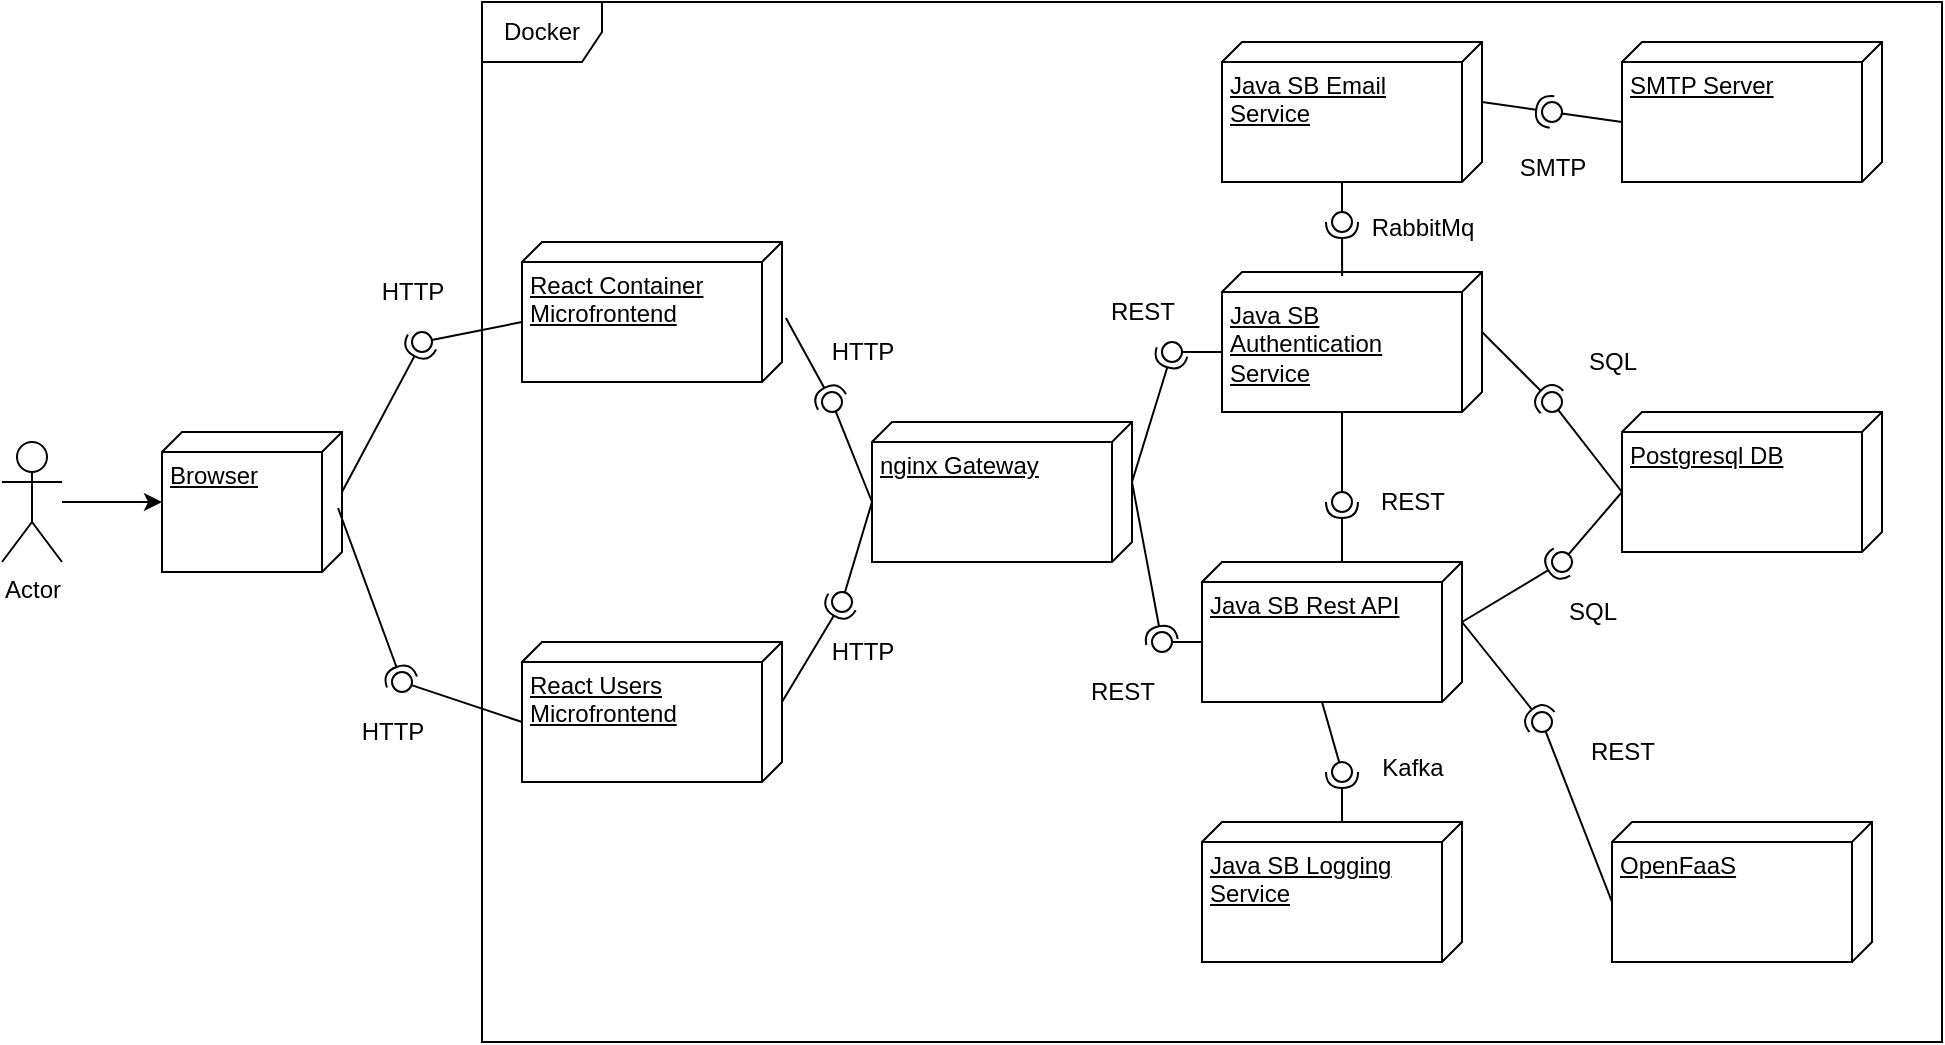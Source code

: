 <mxfile version="26.0.5">
  <diagram name="Page-1" id="EWzuyKftOrHQ166xyoJ7">
    <mxGraphModel dx="1050" dy="530" grid="1" gridSize="10" guides="1" tooltips="1" connect="1" arrows="1" fold="1" page="1" pageScale="1" pageWidth="850" pageHeight="1100" math="0" shadow="0">
      <root>
        <mxCell id="0" />
        <mxCell id="1" parent="0" />
        <mxCell id="LJ4RP3-PK-zejF273FP6-8" style="edgeStyle=orthogonalEdgeStyle;rounded=0;orthogonalLoop=1;jettySize=auto;html=1;" edge="1" parent="1" source="FLdNGBb2ecAPK7c12yjc-2" target="LJ4RP3-PK-zejF273FP6-4">
          <mxGeometry relative="1" as="geometry" />
        </mxCell>
        <mxCell id="FLdNGBb2ecAPK7c12yjc-2" value="Actor" style="shape=umlActor;verticalLabelPosition=bottom;verticalAlign=top;html=1;" parent="1" vertex="1">
          <mxGeometry x="10" y="220" width="30" height="60" as="geometry" />
        </mxCell>
        <mxCell id="LJ4RP3-PK-zejF273FP6-3" value="" style="ellipse;whiteSpace=wrap;html=1;align=center;aspect=fixed;fillColor=none;strokeColor=none;resizable=0;perimeter=centerPerimeter;rotatable=0;allowArrows=0;points=[];outlineConnect=1;" vertex="1" parent="1">
          <mxGeometry x="415" y="280" width="10" height="10" as="geometry" />
        </mxCell>
        <mxCell id="LJ4RP3-PK-zejF273FP6-4" value="Browser" style="verticalAlign=top;align=left;spacingTop=8;spacingLeft=2;spacingRight=12;shape=cube;size=10;direction=south;fontStyle=4;html=1;whiteSpace=wrap;" vertex="1" parent="1">
          <mxGeometry x="90" y="215" width="90" height="70" as="geometry" />
        </mxCell>
        <mxCell id="LJ4RP3-PK-zejF273FP6-10" value="&lt;div&gt;React Container Microfrontend&lt;/div&gt;" style="verticalAlign=top;align=left;spacingTop=8;spacingLeft=2;spacingRight=12;shape=cube;size=10;direction=south;fontStyle=4;html=1;whiteSpace=wrap;" vertex="1" parent="1">
          <mxGeometry x="270" y="120" width="130" height="70" as="geometry" />
        </mxCell>
        <mxCell id="LJ4RP3-PK-zejF273FP6-12" value="React Users Microfrontend" style="verticalAlign=top;align=left;spacingTop=8;spacingLeft=2;spacingRight=12;shape=cube;size=10;direction=south;fontStyle=4;html=1;whiteSpace=wrap;" vertex="1" parent="1">
          <mxGeometry x="270" y="320" width="130" height="70" as="geometry" />
        </mxCell>
        <mxCell id="LJ4RP3-PK-zejF273FP6-13" value="" style="rounded=0;orthogonalLoop=1;jettySize=auto;html=1;endArrow=halfCircle;endFill=0;endSize=6;strokeWidth=1;sketch=0;exitX=0;exitY=0;exitDx=30;exitDy=0;exitPerimeter=0;" edge="1" parent="1" source="LJ4RP3-PK-zejF273FP6-4">
          <mxGeometry relative="1" as="geometry">
            <mxPoint x="220" y="250" as="sourcePoint" />
            <mxPoint x="220" y="170" as="targetPoint" />
          </mxGeometry>
        </mxCell>
        <mxCell id="LJ4RP3-PK-zejF273FP6-14" value="" style="rounded=0;orthogonalLoop=1;jettySize=auto;html=1;endArrow=oval;endFill=0;sketch=0;sourcePerimeterSpacing=0;targetPerimeterSpacing=0;endSize=10;exitX=0;exitY=0;exitDx=40;exitDy=130;exitPerimeter=0;" edge="1" parent="1" source="LJ4RP3-PK-zejF273FP6-10">
          <mxGeometry relative="1" as="geometry">
            <mxPoint x="180" y="250" as="sourcePoint" />
            <mxPoint x="220" y="170" as="targetPoint" />
          </mxGeometry>
        </mxCell>
        <mxCell id="LJ4RP3-PK-zejF273FP6-15" value="" style="ellipse;whiteSpace=wrap;html=1;align=center;aspect=fixed;fillColor=none;strokeColor=none;resizable=0;perimeter=centerPerimeter;rotatable=0;allowArrows=0;points=[];outlineConnect=1;" vertex="1" parent="1">
          <mxGeometry x="195" y="245" width="10" height="10" as="geometry" />
        </mxCell>
        <mxCell id="LJ4RP3-PK-zejF273FP6-16" value="" style="rounded=0;orthogonalLoop=1;jettySize=auto;html=1;endArrow=halfCircle;endFill=0;endSize=6;strokeWidth=1;sketch=0;exitX=0.543;exitY=0.022;exitDx=0;exitDy=0;exitPerimeter=0;" edge="1" parent="1" source="LJ4RP3-PK-zejF273FP6-4">
          <mxGeometry relative="1" as="geometry">
            <mxPoint x="220" y="250" as="sourcePoint" />
            <mxPoint x="210" y="340" as="targetPoint" />
          </mxGeometry>
        </mxCell>
        <mxCell id="LJ4RP3-PK-zejF273FP6-17" value="" style="rounded=0;orthogonalLoop=1;jettySize=auto;html=1;endArrow=oval;endFill=0;sketch=0;sourcePerimeterSpacing=0;targetPerimeterSpacing=0;endSize=10;exitX=0;exitY=0;exitDx=40;exitDy=130;exitPerimeter=0;" edge="1" parent="1" source="LJ4RP3-PK-zejF273FP6-12">
          <mxGeometry relative="1" as="geometry">
            <mxPoint x="180" y="250" as="sourcePoint" />
            <mxPoint x="210" y="340" as="targetPoint" />
          </mxGeometry>
        </mxCell>
        <mxCell id="LJ4RP3-PK-zejF273FP6-18" value="" style="ellipse;whiteSpace=wrap;html=1;align=center;aspect=fixed;fillColor=none;strokeColor=none;resizable=0;perimeter=centerPerimeter;rotatable=0;allowArrows=0;points=[];outlineConnect=1;" vertex="1" parent="1">
          <mxGeometry x="195" y="245" width="10" height="10" as="geometry" />
        </mxCell>
        <mxCell id="LJ4RP3-PK-zejF273FP6-20" value="&lt;div&gt;nginx Gateway&lt;br&gt;&lt;/div&gt;" style="verticalAlign=top;align=left;spacingTop=8;spacingLeft=2;spacingRight=12;shape=cube;size=10;direction=south;fontStyle=4;html=1;whiteSpace=wrap;" vertex="1" parent="1">
          <mxGeometry x="445" y="210" width="130" height="70" as="geometry" />
        </mxCell>
        <mxCell id="LJ4RP3-PK-zejF273FP6-21" value="" style="rounded=0;orthogonalLoop=1;jettySize=auto;html=1;endArrow=halfCircle;endFill=0;endSize=6;strokeWidth=1;sketch=0;exitX=0.543;exitY=-0.015;exitDx=0;exitDy=0;exitPerimeter=0;entryX=1;entryY=1.1;entryDx=0;entryDy=0;entryPerimeter=0;" edge="1" target="LJ4RP3-PK-zejF273FP6-23" parent="1" source="LJ4RP3-PK-zejF273FP6-10">
          <mxGeometry relative="1" as="geometry">
            <mxPoint x="440" y="155" as="sourcePoint" />
            <mxPoint x="420" y="210" as="targetPoint" />
          </mxGeometry>
        </mxCell>
        <mxCell id="LJ4RP3-PK-zejF273FP6-22" value="" style="rounded=0;orthogonalLoop=1;jettySize=auto;html=1;endArrow=oval;endFill=0;sketch=0;sourcePerimeterSpacing=0;targetPerimeterSpacing=0;endSize=10;exitX=0;exitY=0;exitDx=40;exitDy=130;exitPerimeter=0;" edge="1" target="LJ4RP3-PK-zejF273FP6-23" parent="1" source="LJ4RP3-PK-zejF273FP6-20">
          <mxGeometry relative="1" as="geometry">
            <mxPoint x="390" y="240" as="sourcePoint" />
          </mxGeometry>
        </mxCell>
        <mxCell id="LJ4RP3-PK-zejF273FP6-23" value="" style="ellipse;whiteSpace=wrap;html=1;align=center;aspect=fixed;fillColor=none;strokeColor=none;resizable=0;perimeter=centerPerimeter;rotatable=0;allowArrows=0;points=[];outlineConnect=1;" vertex="1" parent="1">
          <mxGeometry x="420" y="195" width="10" height="10" as="geometry" />
        </mxCell>
        <mxCell id="LJ4RP3-PK-zejF273FP6-24" value="" style="rounded=0;orthogonalLoop=1;jettySize=auto;html=1;endArrow=halfCircle;endFill=0;endSize=6;strokeWidth=1;sketch=0;exitX=0;exitY=0;exitDx=30;exitDy=0;exitPerimeter=0;" edge="1" parent="1" source="LJ4RP3-PK-zejF273FP6-12">
          <mxGeometry relative="1" as="geometry">
            <mxPoint x="440" y="355" as="sourcePoint" />
            <mxPoint x="430" y="300" as="targetPoint" />
          </mxGeometry>
        </mxCell>
        <mxCell id="LJ4RP3-PK-zejF273FP6-25" value="" style="rounded=0;orthogonalLoop=1;jettySize=auto;html=1;endArrow=oval;endFill=0;sketch=0;sourcePerimeterSpacing=0;targetPerimeterSpacing=0;endSize=10;exitX=0;exitY=0;exitDx=40;exitDy=130;exitPerimeter=0;" edge="1" parent="1" source="LJ4RP3-PK-zejF273FP6-20">
          <mxGeometry relative="1" as="geometry">
            <mxPoint x="400" y="355" as="sourcePoint" />
            <mxPoint x="430" y="300" as="targetPoint" />
          </mxGeometry>
        </mxCell>
        <mxCell id="LJ4RP3-PK-zejF273FP6-26" value="" style="ellipse;whiteSpace=wrap;html=1;align=center;aspect=fixed;fillColor=none;strokeColor=none;resizable=0;perimeter=centerPerimeter;rotatable=0;allowArrows=0;points=[];outlineConnect=1;" vertex="1" parent="1">
          <mxGeometry x="415" y="350" width="10" height="10" as="geometry" />
        </mxCell>
        <mxCell id="LJ4RP3-PK-zejF273FP6-27" value="HTTP" style="text;html=1;align=center;verticalAlign=middle;resizable=0;points=[];autosize=1;strokeColor=none;fillColor=none;" vertex="1" parent="1">
          <mxGeometry x="190" y="130" width="50" height="30" as="geometry" />
        </mxCell>
        <mxCell id="LJ4RP3-PK-zejF273FP6-28" value="HTTP" style="text;html=1;align=center;verticalAlign=middle;resizable=0;points=[];autosize=1;strokeColor=none;fillColor=none;" vertex="1" parent="1">
          <mxGeometry x="180" y="350" width="50" height="30" as="geometry" />
        </mxCell>
        <mxCell id="LJ4RP3-PK-zejF273FP6-29" value="HTTP" style="text;html=1;align=center;verticalAlign=middle;resizable=0;points=[];autosize=1;strokeColor=none;fillColor=none;" vertex="1" parent="1">
          <mxGeometry x="415" y="310" width="50" height="30" as="geometry" />
        </mxCell>
        <mxCell id="LJ4RP3-PK-zejF273FP6-30" value="HTTP" style="text;html=1;align=center;verticalAlign=middle;resizable=0;points=[];autosize=1;strokeColor=none;fillColor=none;" vertex="1" parent="1">
          <mxGeometry x="415" y="160" width="50" height="30" as="geometry" />
        </mxCell>
        <mxCell id="LJ4RP3-PK-zejF273FP6-32" value="&lt;div&gt;Java SB Logging Service&lt;br&gt;&lt;/div&gt;" style="verticalAlign=top;align=left;spacingTop=8;spacingLeft=2;spacingRight=12;shape=cube;size=10;direction=south;fontStyle=4;html=1;whiteSpace=wrap;" vertex="1" parent="1">
          <mxGeometry x="610" y="410" width="130" height="70" as="geometry" />
        </mxCell>
        <mxCell id="LJ4RP3-PK-zejF273FP6-33" value="&lt;div&gt;Java SB Rest API&lt;/div&gt;" style="verticalAlign=top;align=left;spacingTop=8;spacingLeft=2;spacingRight=12;shape=cube;size=10;direction=south;fontStyle=4;html=1;whiteSpace=wrap;" vertex="1" parent="1">
          <mxGeometry x="610" y="280" width="130" height="70" as="geometry" />
        </mxCell>
        <mxCell id="LJ4RP3-PK-zejF273FP6-34" value="&lt;div&gt;Java SB Authentication Service&lt;/div&gt;" style="verticalAlign=top;align=left;spacingTop=8;spacingLeft=2;spacingRight=12;shape=cube;size=10;direction=south;fontStyle=4;html=1;whiteSpace=wrap;" vertex="1" parent="1">
          <mxGeometry x="620" y="135" width="130" height="70" as="geometry" />
        </mxCell>
        <mxCell id="LJ4RP3-PK-zejF273FP6-35" value="Java SB Email Service" style="verticalAlign=top;align=left;spacingTop=8;spacingLeft=2;spacingRight=12;shape=cube;size=10;direction=south;fontStyle=4;html=1;whiteSpace=wrap;" vertex="1" parent="1">
          <mxGeometry x="620" y="20" width="130" height="70" as="geometry" />
        </mxCell>
        <mxCell id="LJ4RP3-PK-zejF273FP6-36" value="" style="rounded=0;orthogonalLoop=1;jettySize=auto;html=1;endArrow=halfCircle;endFill=0;endSize=6;strokeWidth=1;sketch=0;exitX=0;exitY=0;exitDx=30;exitDy=0;exitPerimeter=0;" edge="1" target="LJ4RP3-PK-zejF273FP6-38" parent="1" source="LJ4RP3-PK-zejF273FP6-20">
          <mxGeometry relative="1" as="geometry">
            <mxPoint x="615" y="245" as="sourcePoint" />
          </mxGeometry>
        </mxCell>
        <mxCell id="LJ4RP3-PK-zejF273FP6-39" value="" style="rounded=0;orthogonalLoop=1;jettySize=auto;html=1;endArrow=oval;endFill=0;sketch=0;sourcePerimeterSpacing=0;targetPerimeterSpacing=0;endSize=10;exitX=0;exitY=0;exitDx=40;exitDy=130;exitPerimeter=0;" edge="1" parent="1" source="LJ4RP3-PK-zejF273FP6-34" target="LJ4RP3-PK-zejF273FP6-38">
          <mxGeometry relative="1" as="geometry">
            <mxPoint x="575" y="245" as="sourcePoint" />
            <mxPoint x="595" y="220" as="targetPoint" />
          </mxGeometry>
        </mxCell>
        <mxCell id="LJ4RP3-PK-zejF273FP6-38" value="" style="ellipse;whiteSpace=wrap;html=1;align=center;aspect=fixed;fillColor=none;strokeColor=none;resizable=0;perimeter=centerPerimeter;rotatable=0;allowArrows=0;points=[];outlineConnect=1;" vertex="1" parent="1">
          <mxGeometry x="590" y="170" width="10" height="10" as="geometry" />
        </mxCell>
        <mxCell id="LJ4RP3-PK-zejF273FP6-40" value="REST" style="text;html=1;align=center;verticalAlign=middle;resizable=0;points=[];autosize=1;strokeColor=none;fillColor=none;" vertex="1" parent="1">
          <mxGeometry x="550" y="140" width="60" height="30" as="geometry" />
        </mxCell>
        <mxCell id="LJ4RP3-PK-zejF273FP6-43" value="" style="ellipse;whiteSpace=wrap;html=1;align=center;aspect=fixed;fillColor=none;strokeColor=none;resizable=0;perimeter=centerPerimeter;rotatable=0;allowArrows=0;points=[];outlineConnect=1;" vertex="1" parent="1">
          <mxGeometry x="590" y="320" width="10" height="10" as="geometry" />
        </mxCell>
        <mxCell id="LJ4RP3-PK-zejF273FP6-45" value="" style="rounded=0;orthogonalLoop=1;jettySize=auto;html=1;endArrow=halfCircle;endFill=0;endSize=6;strokeWidth=1;sketch=0;" edge="1" parent="1">
          <mxGeometry relative="1" as="geometry">
            <mxPoint x="575" y="240" as="sourcePoint" />
            <mxPoint x="590" y="320" as="targetPoint" />
          </mxGeometry>
        </mxCell>
        <mxCell id="LJ4RP3-PK-zejF273FP6-46" value="" style="rounded=0;orthogonalLoop=1;jettySize=auto;html=1;endArrow=oval;endFill=0;sketch=0;sourcePerimeterSpacing=0;targetPerimeterSpacing=0;endSize=10;exitX=0;exitY=0;exitDx=40;exitDy=130;exitPerimeter=0;" edge="1" parent="1" source="LJ4RP3-PK-zejF273FP6-33">
          <mxGeometry relative="1" as="geometry">
            <mxPoint x="535" y="365" as="sourcePoint" />
            <mxPoint x="590" y="320" as="targetPoint" />
          </mxGeometry>
        </mxCell>
        <mxCell id="LJ4RP3-PK-zejF273FP6-47" value="" style="ellipse;whiteSpace=wrap;html=1;align=center;aspect=fixed;fillColor=none;strokeColor=none;resizable=0;perimeter=centerPerimeter;rotatable=0;allowArrows=0;points=[];outlineConnect=1;" vertex="1" parent="1">
          <mxGeometry x="550" y="360" width="10" height="10" as="geometry" />
        </mxCell>
        <mxCell id="LJ4RP3-PK-zejF273FP6-48" value="" style="rounded=0;orthogonalLoop=1;jettySize=auto;html=1;endArrow=halfCircle;endFill=0;endSize=6;strokeWidth=1;sketch=0;exitX=0.029;exitY=0.538;exitDx=0;exitDy=0;exitPerimeter=0;" edge="1" parent="1" source="LJ4RP3-PK-zejF273FP6-34">
          <mxGeometry relative="1" as="geometry">
            <mxPoint x="620" y="105" as="sourcePoint" />
            <mxPoint x="680" y="110" as="targetPoint" />
          </mxGeometry>
        </mxCell>
        <mxCell id="LJ4RP3-PK-zejF273FP6-49" value="" style="rounded=0;orthogonalLoop=1;jettySize=auto;html=1;endArrow=oval;endFill=0;sketch=0;sourcePerimeterSpacing=0;targetPerimeterSpacing=0;endSize=10;exitX=0;exitY=0;exitDx=70;exitDy=70;exitPerimeter=0;" edge="1" parent="1" source="LJ4RP3-PK-zejF273FP6-35">
          <mxGeometry relative="1" as="geometry">
            <mxPoint x="580" y="105" as="sourcePoint" />
            <mxPoint x="680" y="110" as="targetPoint" />
          </mxGeometry>
        </mxCell>
        <mxCell id="LJ4RP3-PK-zejF273FP6-50" value="" style="ellipse;whiteSpace=wrap;html=1;align=center;aspect=fixed;fillColor=none;strokeColor=none;resizable=0;perimeter=centerPerimeter;rotatable=0;allowArrows=0;points=[];outlineConnect=1;" vertex="1" parent="1">
          <mxGeometry x="595" y="100" width="10" height="10" as="geometry" />
        </mxCell>
        <mxCell id="LJ4RP3-PK-zejF273FP6-51" value="&lt;div&gt;RabbitMq&lt;/div&gt;" style="text;html=1;align=center;verticalAlign=middle;resizable=0;points=[];autosize=1;strokeColor=none;fillColor=none;" vertex="1" parent="1">
          <mxGeometry x="685" y="98" width="70" height="30" as="geometry" />
        </mxCell>
        <mxCell id="LJ4RP3-PK-zejF273FP6-52" value="" style="rounded=0;orthogonalLoop=1;jettySize=auto;html=1;endArrow=halfCircle;endFill=0;endSize=6;strokeWidth=1;sketch=0;exitX=0;exitY=0;exitDx=0;exitDy=60;exitPerimeter=0;entryX=0;entryY=0.5;entryDx=0;entryDy=0;entryPerimeter=0;" edge="1" target="LJ4RP3-PK-zejF273FP6-54" parent="1" source="LJ4RP3-PK-zejF273FP6-33">
          <mxGeometry relative="1" as="geometry">
            <mxPoint x="705" y="250" as="sourcePoint" />
          </mxGeometry>
        </mxCell>
        <mxCell id="LJ4RP3-PK-zejF273FP6-53" value="" style="rounded=0;orthogonalLoop=1;jettySize=auto;html=1;endArrow=oval;endFill=0;sketch=0;sourcePerimeterSpacing=0;targetPerimeterSpacing=0;endSize=10;exitX=0;exitY=0;exitDx=70;exitDy=70;exitPerimeter=0;" edge="1" target="LJ4RP3-PK-zejF273FP6-54" parent="1" source="LJ4RP3-PK-zejF273FP6-34">
          <mxGeometry relative="1" as="geometry">
            <mxPoint x="665" y="250" as="sourcePoint" />
          </mxGeometry>
        </mxCell>
        <mxCell id="LJ4RP3-PK-zejF273FP6-54" value="" style="ellipse;whiteSpace=wrap;html=1;align=center;aspect=fixed;fillColor=none;strokeColor=none;resizable=0;perimeter=centerPerimeter;rotatable=0;allowArrows=0;points=[];outlineConnect=1;" vertex="1" parent="1">
          <mxGeometry x="675" y="245" width="10" height="10" as="geometry" />
        </mxCell>
        <mxCell id="LJ4RP3-PK-zejF273FP6-55" value="REST" style="text;html=1;align=center;verticalAlign=middle;resizable=0;points=[];autosize=1;strokeColor=none;fillColor=none;" vertex="1" parent="1">
          <mxGeometry x="685" y="235" width="60" height="30" as="geometry" />
        </mxCell>
        <mxCell id="LJ4RP3-PK-zejF273FP6-56" value="REST" style="text;html=1;align=center;verticalAlign=middle;resizable=0;points=[];autosize=1;strokeColor=none;fillColor=none;" vertex="1" parent="1">
          <mxGeometry x="540" y="330" width="60" height="30" as="geometry" />
        </mxCell>
        <mxCell id="LJ4RP3-PK-zejF273FP6-57" value="" style="rounded=0;orthogonalLoop=1;jettySize=auto;html=1;endArrow=halfCircle;endFill=0;endSize=6;strokeWidth=1;sketch=0;exitX=0;exitY=0;exitDx=0;exitDy=60;exitPerimeter=0;entryX=1;entryY=1.2;entryDx=0;entryDy=0;entryPerimeter=0;" edge="1" target="LJ4RP3-PK-zejF273FP6-59" parent="1" source="LJ4RP3-PK-zejF273FP6-32">
          <mxGeometry relative="1" as="geometry">
            <mxPoint x="715" y="375" as="sourcePoint" />
            <mxPoint x="680" y="380" as="targetPoint" />
          </mxGeometry>
        </mxCell>
        <mxCell id="LJ4RP3-PK-zejF273FP6-58" value="" style="rounded=0;orthogonalLoop=1;jettySize=auto;html=1;endArrow=oval;endFill=0;sketch=0;sourcePerimeterSpacing=0;targetPerimeterSpacing=0;endSize=10;exitX=0;exitY=0;exitDx=70;exitDy=70;exitPerimeter=0;" edge="1" target="LJ4RP3-PK-zejF273FP6-59" parent="1" source="LJ4RP3-PK-zejF273FP6-33">
          <mxGeometry relative="1" as="geometry">
            <mxPoint x="675" y="375" as="sourcePoint" />
          </mxGeometry>
        </mxCell>
        <mxCell id="LJ4RP3-PK-zejF273FP6-59" value="" style="ellipse;whiteSpace=wrap;html=1;align=center;aspect=fixed;fillColor=none;strokeColor=none;resizable=0;perimeter=centerPerimeter;rotatable=0;allowArrows=0;points=[];outlineConnect=1;" vertex="1" parent="1">
          <mxGeometry x="675" y="380" width="10" height="10" as="geometry" />
        </mxCell>
        <mxCell id="LJ4RP3-PK-zejF273FP6-60" value="Kafka" style="text;html=1;align=center;verticalAlign=middle;resizable=0;points=[];autosize=1;strokeColor=none;fillColor=none;" vertex="1" parent="1">
          <mxGeometry x="690" y="368" width="50" height="30" as="geometry" />
        </mxCell>
        <mxCell id="LJ4RP3-PK-zejF273FP6-62" value="SMTP Server" style="verticalAlign=top;align=left;spacingTop=8;spacingLeft=2;spacingRight=12;shape=cube;size=10;direction=south;fontStyle=4;html=1;whiteSpace=wrap;" vertex="1" parent="1">
          <mxGeometry x="820" y="20" width="130" height="70" as="geometry" />
        </mxCell>
        <mxCell id="LJ4RP3-PK-zejF273FP6-63" value="" style="rounded=0;orthogonalLoop=1;jettySize=auto;html=1;endArrow=halfCircle;endFill=0;endSize=6;strokeWidth=1;sketch=0;exitX=0;exitY=0;exitDx=30;exitDy=0;exitPerimeter=0;" edge="1" target="LJ4RP3-PK-zejF273FP6-65" parent="1" source="LJ4RP3-PK-zejF273FP6-35">
          <mxGeometry relative="1" as="geometry">
            <mxPoint x="780" y="100" as="sourcePoint" />
          </mxGeometry>
        </mxCell>
        <mxCell id="LJ4RP3-PK-zejF273FP6-64" value="" style="rounded=0;orthogonalLoop=1;jettySize=auto;html=1;endArrow=oval;endFill=0;sketch=0;sourcePerimeterSpacing=0;targetPerimeterSpacing=0;endSize=10;exitX=0;exitY=0;exitDx=40;exitDy=130;exitPerimeter=0;" edge="1" target="LJ4RP3-PK-zejF273FP6-65" parent="1" source="LJ4RP3-PK-zejF273FP6-62">
          <mxGeometry relative="1" as="geometry">
            <mxPoint x="760" y="55" as="sourcePoint" />
          </mxGeometry>
        </mxCell>
        <mxCell id="LJ4RP3-PK-zejF273FP6-65" value="" style="ellipse;whiteSpace=wrap;html=1;align=center;aspect=fixed;fillColor=none;strokeColor=none;resizable=0;perimeter=centerPerimeter;rotatable=0;allowArrows=0;points=[];outlineConnect=1;" vertex="1" parent="1">
          <mxGeometry x="780" y="50" width="10" height="10" as="geometry" />
        </mxCell>
        <mxCell id="LJ4RP3-PK-zejF273FP6-66" value="SMTP" style="text;html=1;align=center;verticalAlign=middle;resizable=0;points=[];autosize=1;strokeColor=none;fillColor=none;" vertex="1" parent="1">
          <mxGeometry x="755" y="68" width="60" height="30" as="geometry" />
        </mxCell>
        <mxCell id="LJ4RP3-PK-zejF273FP6-68" value="OpenFaaS" style="verticalAlign=top;align=left;spacingTop=8;spacingLeft=2;spacingRight=12;shape=cube;size=10;direction=south;fontStyle=4;html=1;whiteSpace=wrap;" vertex="1" parent="1">
          <mxGeometry x="815" y="410" width="130" height="70" as="geometry" />
        </mxCell>
        <mxCell id="LJ4RP3-PK-zejF273FP6-69" value="" style="rounded=0;orthogonalLoop=1;jettySize=auto;html=1;endArrow=halfCircle;endFill=0;endSize=6;strokeWidth=1;sketch=0;exitX=0;exitY=0;exitDx=30;exitDy=0;exitPerimeter=0;" edge="1" parent="1" source="LJ4RP3-PK-zejF273FP6-33">
          <mxGeometry relative="1" as="geometry">
            <mxPoint x="805" y="395" as="sourcePoint" />
            <mxPoint x="780" y="360" as="targetPoint" />
          </mxGeometry>
        </mxCell>
        <mxCell id="LJ4RP3-PK-zejF273FP6-70" value="" style="rounded=0;orthogonalLoop=1;jettySize=auto;html=1;endArrow=oval;endFill=0;sketch=0;sourcePerimeterSpacing=0;targetPerimeterSpacing=0;endSize=10;exitX=0;exitY=0;exitDx=40;exitDy=130;exitPerimeter=0;" edge="1" parent="1" source="LJ4RP3-PK-zejF273FP6-68">
          <mxGeometry relative="1" as="geometry">
            <mxPoint x="765" y="395" as="sourcePoint" />
            <mxPoint x="780" y="360" as="targetPoint" />
          </mxGeometry>
        </mxCell>
        <mxCell id="LJ4RP3-PK-zejF273FP6-71" value="" style="ellipse;whiteSpace=wrap;html=1;align=center;aspect=fixed;fillColor=none;strokeColor=none;resizable=0;perimeter=centerPerimeter;rotatable=0;allowArrows=0;points=[];outlineConnect=1;" vertex="1" parent="1">
          <mxGeometry x="780" y="390" width="10" height="10" as="geometry" />
        </mxCell>
        <mxCell id="LJ4RP3-PK-zejF273FP6-72" value="REST" style="text;html=1;align=center;verticalAlign=middle;resizable=0;points=[];autosize=1;strokeColor=none;fillColor=none;" vertex="1" parent="1">
          <mxGeometry x="790" y="360" width="60" height="30" as="geometry" />
        </mxCell>
        <mxCell id="LJ4RP3-PK-zejF273FP6-74" value="&lt;div&gt;Postgresql DB&lt;br&gt;&lt;/div&gt;" style="verticalAlign=top;align=left;spacingTop=8;spacingLeft=2;spacingRight=12;shape=cube;size=10;direction=south;fontStyle=4;html=1;whiteSpace=wrap;" vertex="1" parent="1">
          <mxGeometry x="820" y="205" width="130" height="70" as="geometry" />
        </mxCell>
        <mxCell id="LJ4RP3-PK-zejF273FP6-75" value="" style="rounded=0;orthogonalLoop=1;jettySize=auto;html=1;endArrow=halfCircle;endFill=0;endSize=6;strokeWidth=1;sketch=0;exitX=0;exitY=0;exitDx=30;exitDy=0;exitPerimeter=0;" edge="1" target="LJ4RP3-PK-zejF273FP6-77" parent="1" source="LJ4RP3-PK-zejF273FP6-34">
          <mxGeometry relative="1" as="geometry">
            <mxPoint x="805" y="200" as="sourcePoint" />
          </mxGeometry>
        </mxCell>
        <mxCell id="LJ4RP3-PK-zejF273FP6-76" value="" style="rounded=0;orthogonalLoop=1;jettySize=auto;html=1;endArrow=oval;endFill=0;sketch=0;sourcePerimeterSpacing=0;targetPerimeterSpacing=0;endSize=10;exitX=0;exitY=0;exitDx=40;exitDy=130;exitPerimeter=0;" edge="1" target="LJ4RP3-PK-zejF273FP6-77" parent="1" source="LJ4RP3-PK-zejF273FP6-74">
          <mxGeometry relative="1" as="geometry">
            <mxPoint x="765" y="200" as="sourcePoint" />
          </mxGeometry>
        </mxCell>
        <mxCell id="LJ4RP3-PK-zejF273FP6-77" value="" style="ellipse;whiteSpace=wrap;html=1;align=center;aspect=fixed;fillColor=none;strokeColor=none;resizable=0;perimeter=centerPerimeter;rotatable=0;allowArrows=0;points=[];outlineConnect=1;" vertex="1" parent="1">
          <mxGeometry x="780" y="195" width="10" height="10" as="geometry" />
        </mxCell>
        <mxCell id="LJ4RP3-PK-zejF273FP6-78" value="" style="rounded=0;orthogonalLoop=1;jettySize=auto;html=1;endArrow=halfCircle;endFill=0;endSize=6;strokeWidth=1;sketch=0;exitX=0;exitY=0;exitDx=30;exitDy=0;exitPerimeter=0;" edge="1" parent="1" source="LJ4RP3-PK-zejF273FP6-33">
          <mxGeometry relative="1" as="geometry">
            <mxPoint x="805" y="295" as="sourcePoint" />
            <mxPoint x="790" y="280" as="targetPoint" />
          </mxGeometry>
        </mxCell>
        <mxCell id="LJ4RP3-PK-zejF273FP6-79" value="" style="rounded=0;orthogonalLoop=1;jettySize=auto;html=1;endArrow=oval;endFill=0;sketch=0;sourcePerimeterSpacing=0;targetPerimeterSpacing=0;endSize=10;exitX=0;exitY=0;exitDx=40;exitDy=130;exitPerimeter=0;" edge="1" parent="1" source="LJ4RP3-PK-zejF273FP6-74">
          <mxGeometry relative="1" as="geometry">
            <mxPoint x="765" y="295" as="sourcePoint" />
            <mxPoint x="790" y="280" as="targetPoint" />
          </mxGeometry>
        </mxCell>
        <mxCell id="LJ4RP3-PK-zejF273FP6-80" value="" style="ellipse;whiteSpace=wrap;html=1;align=center;aspect=fixed;fillColor=none;strokeColor=none;resizable=0;perimeter=centerPerimeter;rotatable=0;allowArrows=0;points=[];outlineConnect=1;" vertex="1" parent="1">
          <mxGeometry x="780" y="290" width="10" height="10" as="geometry" />
        </mxCell>
        <mxCell id="LJ4RP3-PK-zejF273FP6-81" value="SQL" style="text;html=1;align=center;verticalAlign=middle;resizable=0;points=[];autosize=1;strokeColor=none;fillColor=none;" vertex="1" parent="1">
          <mxGeometry x="780" y="290" width="50" height="30" as="geometry" />
        </mxCell>
        <mxCell id="LJ4RP3-PK-zejF273FP6-82" value="SQL" style="text;html=1;align=center;verticalAlign=middle;resizable=0;points=[];autosize=1;strokeColor=none;fillColor=none;" vertex="1" parent="1">
          <mxGeometry x="790" y="165" width="50" height="30" as="geometry" />
        </mxCell>
        <mxCell id="LJ4RP3-PK-zejF273FP6-83" value="Docker" style="shape=umlFrame;whiteSpace=wrap;html=1;pointerEvents=0;" vertex="1" parent="1">
          <mxGeometry x="250" width="730" height="520" as="geometry" />
        </mxCell>
      </root>
    </mxGraphModel>
  </diagram>
</mxfile>
